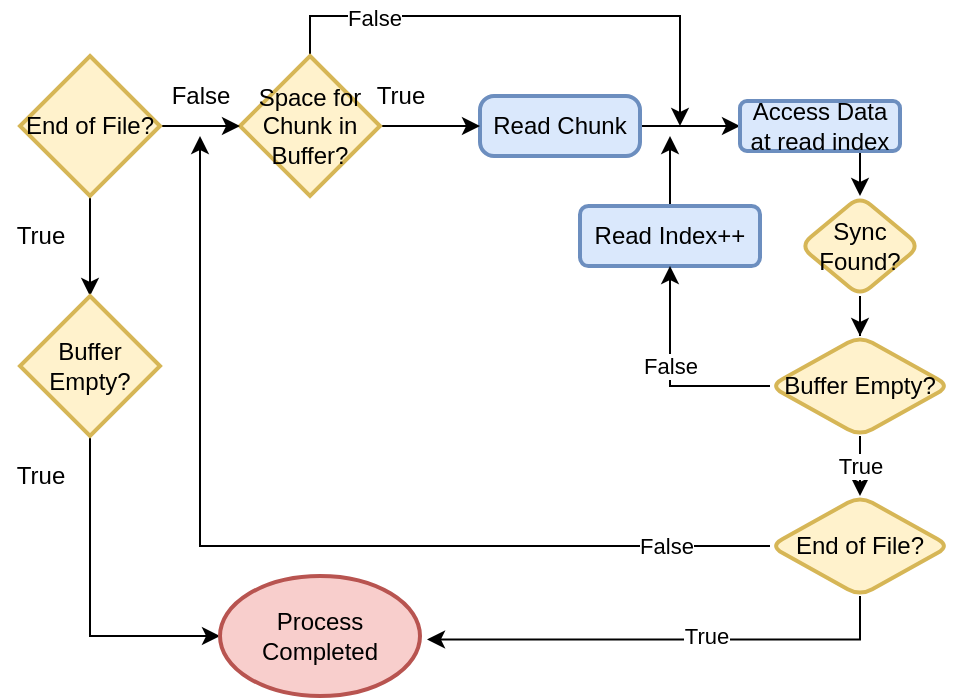 <mxfile version="13.5.7" type="device"><diagram id="GugeNZ41UrCEwOdtBuJD" name="Page-1"><mxGraphModel dx="517" dy="384" grid="1" gridSize="10" guides="1" tooltips="1" connect="1" arrows="1" fold="1" page="1" pageScale="1" pageWidth="850" pageHeight="1100" math="0" shadow="0"><root><mxCell id="0"/><mxCell id="1" parent="0"/><mxCell id="Vt-iN9_Hfx6cHJGNrlwA-18" value="" style="edgeStyle=orthogonalEdgeStyle;rounded=0;orthogonalLoop=1;jettySize=auto;html=1;" edge="1" parent="1" source="Vt-iN9_Hfx6cHJGNrlwA-1" target="Vt-iN9_Hfx6cHJGNrlwA-17"><mxGeometry relative="1" as="geometry"/></mxCell><mxCell id="Vt-iN9_Hfx6cHJGNrlwA-1" value="Read Chunk" style="rounded=1;whiteSpace=wrap;html=1;absoluteArcSize=1;arcSize=14;strokeWidth=2;fillColor=#dae8fc;strokeColor=#6c8ebf;" vertex="1" parent="1"><mxGeometry x="290" y="370" width="80" height="30" as="geometry"/></mxCell><mxCell id="Vt-iN9_Hfx6cHJGNrlwA-14" value="" style="edgeStyle=orthogonalEdgeStyle;rounded=0;orthogonalLoop=1;jettySize=auto;html=1;" edge="1" parent="1" source="Vt-iN9_Hfx6cHJGNrlwA-2" target="Vt-iN9_Hfx6cHJGNrlwA-1"><mxGeometry relative="1" as="geometry"/></mxCell><mxCell id="Vt-iN9_Hfx6cHJGNrlwA-34" style="edgeStyle=orthogonalEdgeStyle;rounded=0;orthogonalLoop=1;jettySize=auto;html=1;exitX=0.5;exitY=0;exitDx=0;exitDy=0;exitPerimeter=0;" edge="1" parent="1" source="Vt-iN9_Hfx6cHJGNrlwA-2"><mxGeometry relative="1" as="geometry"><mxPoint x="390" y="385" as="targetPoint"/><Array as="points"><mxPoint x="205" y="330"/><mxPoint x="390" y="330"/></Array></mxGeometry></mxCell><mxCell id="Vt-iN9_Hfx6cHJGNrlwA-35" value="False" style="edgeLabel;html=1;align=center;verticalAlign=middle;resizable=0;points=[];" vertex="1" connectable="0" parent="Vt-iN9_Hfx6cHJGNrlwA-34"><mxGeometry x="-0.599" y="-1" relative="1" as="geometry"><mxPoint as="offset"/></mxGeometry></mxCell><mxCell id="Vt-iN9_Hfx6cHJGNrlwA-2" value="Space for Chunk in Buffer?" style="strokeWidth=2;html=1;shape=mxgraph.flowchart.decision;whiteSpace=wrap;fillColor=#fff2cc;strokeColor=#d6b656;" vertex="1" parent="1"><mxGeometry x="170" y="350" width="70" height="70" as="geometry"/></mxCell><mxCell id="Vt-iN9_Hfx6cHJGNrlwA-13" value="" style="edgeStyle=orthogonalEdgeStyle;rounded=0;orthogonalLoop=1;jettySize=auto;html=1;" edge="1" parent="1" source="Vt-iN9_Hfx6cHJGNrlwA-3" target="Vt-iN9_Hfx6cHJGNrlwA-2"><mxGeometry relative="1" as="geometry"/></mxCell><mxCell id="Vt-iN9_Hfx6cHJGNrlwA-15" value="" style="edgeStyle=orthogonalEdgeStyle;rounded=0;orthogonalLoop=1;jettySize=auto;html=1;" edge="1" parent="1" source="Vt-iN9_Hfx6cHJGNrlwA-3" target="Vt-iN9_Hfx6cHJGNrlwA-8"><mxGeometry relative="1" as="geometry"/></mxCell><mxCell id="Vt-iN9_Hfx6cHJGNrlwA-3" value="End of File?" style="strokeWidth=2;html=1;shape=mxgraph.flowchart.decision;whiteSpace=wrap;fillColor=#fff2cc;strokeColor=#d6b656;" vertex="1" parent="1"><mxGeometry x="60" y="350" width="70" height="70" as="geometry"/></mxCell><mxCell id="Vt-iN9_Hfx6cHJGNrlwA-6" value="True" style="text;html=1;align=center;verticalAlign=middle;resizable=0;points=[];autosize=1;" vertex="1" parent="1"><mxGeometry x="50" y="430" width="40" height="20" as="geometry"/></mxCell><mxCell id="Vt-iN9_Hfx6cHJGNrlwA-12" style="edgeStyle=orthogonalEdgeStyle;rounded=0;orthogonalLoop=1;jettySize=auto;html=1;exitX=0.5;exitY=1;exitDx=0;exitDy=0;exitPerimeter=0;" edge="1" parent="1" source="Vt-iN9_Hfx6cHJGNrlwA-8" target="Vt-iN9_Hfx6cHJGNrlwA-11"><mxGeometry relative="1" as="geometry"><Array as="points"><mxPoint x="95" y="640"/></Array></mxGeometry></mxCell><mxCell id="Vt-iN9_Hfx6cHJGNrlwA-8" value="Buffer Empty?" style="strokeWidth=2;html=1;shape=mxgraph.flowchart.decision;whiteSpace=wrap;fillColor=#fff2cc;strokeColor=#d6b656;" vertex="1" parent="1"><mxGeometry x="60" y="470" width="70" height="70" as="geometry"/></mxCell><mxCell id="Vt-iN9_Hfx6cHJGNrlwA-10" value="True" style="text;html=1;align=center;verticalAlign=middle;resizable=0;points=[];autosize=1;" vertex="1" parent="1"><mxGeometry x="50" y="550" width="40" height="20" as="geometry"/></mxCell><mxCell id="Vt-iN9_Hfx6cHJGNrlwA-11" value="Process Completed" style="strokeWidth=2;html=1;shape=mxgraph.flowchart.start_1;whiteSpace=wrap;fillColor=#f8cecc;strokeColor=#b85450;" vertex="1" parent="1"><mxGeometry x="160" y="610" width="100" height="60" as="geometry"/></mxCell><mxCell id="Vt-iN9_Hfx6cHJGNrlwA-16" value="False" style="text;html=1;align=center;verticalAlign=middle;resizable=0;points=[];autosize=1;" vertex="1" parent="1"><mxGeometry x="130" y="360" width="40" height="20" as="geometry"/></mxCell><mxCell id="Vt-iN9_Hfx6cHJGNrlwA-22" value="" style="edgeStyle=orthogonalEdgeStyle;rounded=0;orthogonalLoop=1;jettySize=auto;html=1;exitX=0.75;exitY=1;exitDx=0;exitDy=0;" edge="1" parent="1" source="Vt-iN9_Hfx6cHJGNrlwA-17" target="Vt-iN9_Hfx6cHJGNrlwA-21"><mxGeometry relative="1" as="geometry"/></mxCell><mxCell id="Vt-iN9_Hfx6cHJGNrlwA-17" value="Access Data at read index" style="whiteSpace=wrap;html=1;rounded=1;strokeColor=#6c8ebf;strokeWidth=2;fillColor=#dae8fc;arcSize=14;" vertex="1" parent="1"><mxGeometry x="420" y="372.5" width="80" height="25" as="geometry"/></mxCell><mxCell id="Vt-iN9_Hfx6cHJGNrlwA-39" value="" style="edgeStyle=orthogonalEdgeStyle;rounded=0;orthogonalLoop=1;jettySize=auto;html=1;" edge="1" parent="1" source="Vt-iN9_Hfx6cHJGNrlwA-21" target="Vt-iN9_Hfx6cHJGNrlwA-38"><mxGeometry relative="1" as="geometry"/></mxCell><mxCell id="Vt-iN9_Hfx6cHJGNrlwA-21" value="Sync Found?" style="rhombus;whiteSpace=wrap;html=1;rounded=1;strokeColor=#d6b656;strokeWidth=2;fillColor=#fff2cc;arcSize=14;" vertex="1" parent="1"><mxGeometry x="450" y="420" width="60" height="50" as="geometry"/></mxCell><mxCell id="Vt-iN9_Hfx6cHJGNrlwA-30" style="edgeStyle=orthogonalEdgeStyle;rounded=0;orthogonalLoop=1;jettySize=auto;html=1;" edge="1" parent="1" source="Vt-iN9_Hfx6cHJGNrlwA-25"><mxGeometry relative="1" as="geometry"><mxPoint x="385" y="390" as="targetPoint"/></mxGeometry></mxCell><mxCell id="Vt-iN9_Hfx6cHJGNrlwA-25" value="Read Index++" style="whiteSpace=wrap;html=1;rounded=1;strokeColor=#6c8ebf;strokeWidth=2;fillColor=#dae8fc;arcSize=14;" vertex="1" parent="1"><mxGeometry x="340" y="425" width="90" height="30" as="geometry"/></mxCell><mxCell id="Vt-iN9_Hfx6cHJGNrlwA-31" value="True" style="text;html=1;align=center;verticalAlign=middle;resizable=0;points=[];autosize=1;" vertex="1" parent="1"><mxGeometry x="230" y="360" width="40" height="20" as="geometry"/></mxCell><mxCell id="Vt-iN9_Hfx6cHJGNrlwA-40" style="edgeStyle=orthogonalEdgeStyle;rounded=0;orthogonalLoop=1;jettySize=auto;html=1;exitX=0;exitY=0.5;exitDx=0;exitDy=0;entryX=0.5;entryY=1;entryDx=0;entryDy=0;" edge="1" parent="1" source="Vt-iN9_Hfx6cHJGNrlwA-38" target="Vt-iN9_Hfx6cHJGNrlwA-25"><mxGeometry relative="1" as="geometry"/></mxCell><mxCell id="Vt-iN9_Hfx6cHJGNrlwA-41" value="False" style="edgeLabel;html=1;align=center;verticalAlign=middle;resizable=0;points=[];" vertex="1" connectable="0" parent="Vt-iN9_Hfx6cHJGNrlwA-40"><mxGeometry x="-0.091" y="-10" relative="1" as="geometry"><mxPoint x="-10" y="-10" as="offset"/></mxGeometry></mxCell><mxCell id="Vt-iN9_Hfx6cHJGNrlwA-45" value="True" style="edgeStyle=orthogonalEdgeStyle;rounded=0;orthogonalLoop=1;jettySize=auto;html=1;" edge="1" parent="1" source="Vt-iN9_Hfx6cHJGNrlwA-38" target="Vt-iN9_Hfx6cHJGNrlwA-44"><mxGeometry relative="1" as="geometry"><Array as="points"><mxPoint x="480" y="560"/><mxPoint x="480" y="560"/></Array></mxGeometry></mxCell><mxCell id="Vt-iN9_Hfx6cHJGNrlwA-38" value="Buffer Empty?" style="rhombus;whiteSpace=wrap;html=1;rounded=1;strokeColor=#d6b656;strokeWidth=2;fillColor=#fff2cc;arcSize=14;" vertex="1" parent="1"><mxGeometry x="435" y="490" width="90" height="50" as="geometry"/></mxCell><mxCell id="Vt-iN9_Hfx6cHJGNrlwA-48" style="edgeStyle=orthogonalEdgeStyle;rounded=0;orthogonalLoop=1;jettySize=auto;html=1;exitX=0;exitY=0.5;exitDx=0;exitDy=0;" edge="1" parent="1" source="Vt-iN9_Hfx6cHJGNrlwA-44"><mxGeometry relative="1" as="geometry"><mxPoint x="150" y="390" as="targetPoint"/><Array as="points"><mxPoint x="150" y="595"/></Array></mxGeometry></mxCell><mxCell id="Vt-iN9_Hfx6cHJGNrlwA-49" value="False" style="edgeLabel;html=1;align=center;verticalAlign=middle;resizable=0;points=[];" vertex="1" connectable="0" parent="Vt-iN9_Hfx6cHJGNrlwA-48"><mxGeometry x="-0.787" relative="1" as="geometry"><mxPoint as="offset"/></mxGeometry></mxCell><mxCell id="Vt-iN9_Hfx6cHJGNrlwA-50" style="edgeStyle=orthogonalEdgeStyle;rounded=0;orthogonalLoop=1;jettySize=auto;html=1;exitX=0.5;exitY=1;exitDx=0;exitDy=0;entryX=1.035;entryY=0.529;entryDx=0;entryDy=0;entryPerimeter=0;" edge="1" parent="1" source="Vt-iN9_Hfx6cHJGNrlwA-44" target="Vt-iN9_Hfx6cHJGNrlwA-11"><mxGeometry relative="1" as="geometry"/></mxCell><mxCell id="Vt-iN9_Hfx6cHJGNrlwA-51" value="True" style="edgeLabel;html=1;align=center;verticalAlign=middle;resizable=0;points=[];" vertex="1" connectable="0" parent="Vt-iN9_Hfx6cHJGNrlwA-50"><mxGeometry x="-0.167" y="-2" relative="1" as="geometry"><mxPoint as="offset"/></mxGeometry></mxCell><mxCell id="Vt-iN9_Hfx6cHJGNrlwA-44" value="End of File?" style="rhombus;whiteSpace=wrap;html=1;rounded=1;strokeColor=#d6b656;strokeWidth=2;fillColor=#fff2cc;arcSize=14;" vertex="1" parent="1"><mxGeometry x="435" y="570" width="90" height="50" as="geometry"/></mxCell></root></mxGraphModel></diagram></mxfile>